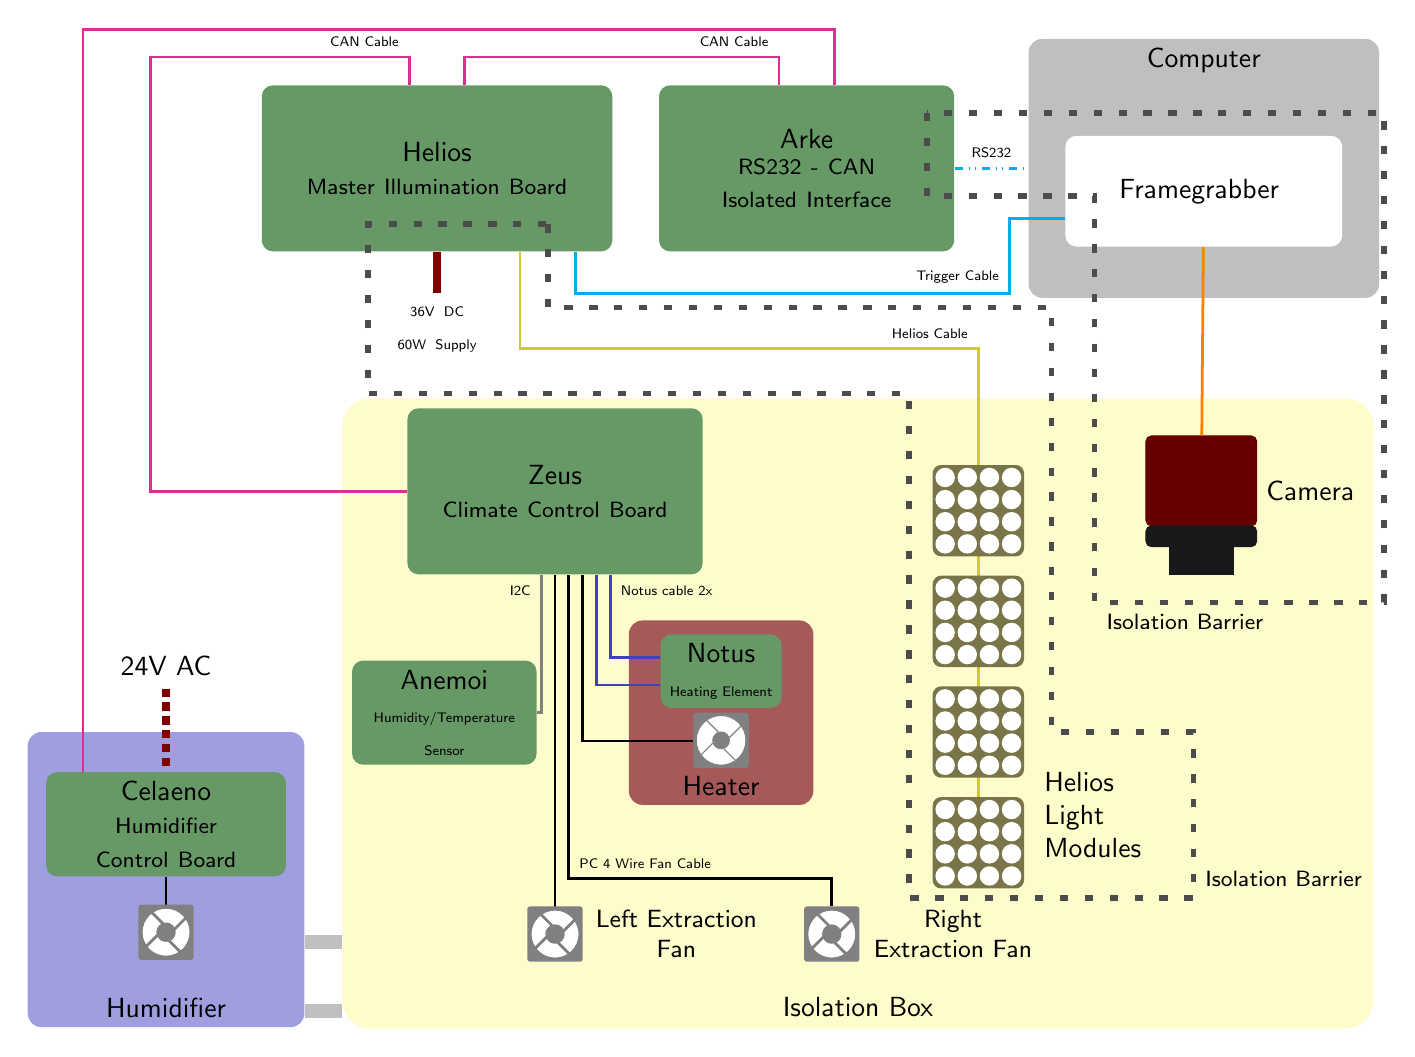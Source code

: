 \begin{tikzpicture} [font=\sffamily,
  pcfan/.style={draw=black,line width=0.1em},
  notus/.style={draw=blue!50!gray,line width=0.1em},
  i2c/.style={draw=gray,line width=0.1em},
  helios/.style={draw=yellow!80!black,line width=0.1em},
  vent/.style={draw=gray!50!white,double distance=2em,line width=0.5em},
  cxp/.style={draw=orange,line width=0.1em},
  rs232/.style={draw=cyan,dash dot dot,line width=0.1em},
  can/.style={draw=magenta!80!gray,line width=0.1em},
  V24AC/.style={draw=red!50!black,dotted,line width=0.3em},
  V36/.style={draw=red!50!black,line width=0.3em},
  trigger/.style={draw=cyan,line width=0.1em},
  isolation/.style={draw=black!70!white,loosely dashed, line width=0.2em},
  container/.style={rectangle,rounded corners=0.5em,fill=red!30!gray},
  pcb/.style={rectangle,rounded corners,fill=green!20!gray, text centered, align=center},
  label/.style={text width=6em,font=\sffamily\small, text centered},
  fan/.pic={
    \node[rectangle,minimum height=2em,minimum width=2em, rounded corners=0.1em,fill=gray] at (0,0){};
    \draw[gray,fill=white] (0,0) circle(0.9em);
    \draw[gray] (0.3em,0.1em) -- (0.75em,0.55em);
    \draw[gray] (-0.1em,0.3em) -- (-0.55em,0.75em);
    \draw[gray] (-0.3em,-0.1em) -- (-0.75em,-0.55em);
    \draw[gray] (0.1em,-0.3em) -- (0.55em,-0.75em);
    \draw[gray,fill=gray] (0,0) circle(0.3em);
  },
  camera/.pic={
    \draw[red!40!black,rounded corners=0.2em,fill=red!40!black] (-2em,-1.25em) rectangle(2em,2em);
    \draw[white!10!black,rounded corners=0.2em,fill=white!10!black] (-2em,-1.25em) rectangle(2em,-2em);
    \draw[white!10!black,fill=white!10!black] (-1.15em,-2em) rectangle(1.15em,-3em);
  },
  light_module/.pic={
    \draw[yellow!40!black,rounded corners=0.25em,fill=yellow!40!black] (-1.6em,-1.6em) rectangle(1.6em,1.6em);
    \foreach \i in {-1.2em,-0.4em,0.4em,1.2em} \foreach \j in {-1.2em,-0.4em,0.4em,1.2em} \draw[white,fill=white] (\i,\j) circle(0.3em);
    }
  ]
  \node[pcb,text width=10em,minimum height=6em] (zeus) at (0,0) {Zeus\\ \footnotesize Climate Control Board };
  \node[pcb,text width=6em,below of= zeus,node distance=8em,xshift=-4em] (anemoi) {Anemoi\\ \tiny Humidity/Temperature Sensor};


  \node[container,below of=zeus,node distance=8em,xshift=6em,text width=6em,text height=6em,text centered] (heater) {Heater};
  \path (heater) ++ (0,-1em) pic {fan};
  \node[pcb,above of=heater,node distance=1.5em] (notus) {Notus \\ \tiny Heating Element};

  \path (zeus.east) ++ (18em,0) node[minimum height=4em](camera){} pic{camera} node[right=2em] (camera_label){Camera};

  \path[helios] (camera_label.south) ++ (-12em,0em) node[minimum height=3.2em,minimum width=3.2em] (helios_module_start) {} pic {light_module}
  --++ (0,-4em) pic {light_module}
  --++ (0,-4em) pic {light_module}
  --++ (0,-4em) pic {light_module}node[right=2em,yshift=1em,text width=4em](helios_label){Helios Light Modules}
  ++ (0,-6em) node (light_module_end){};

  \begin{pgfonlayer}{background}
  \node[rounded corners=1em,fit=(zeus) (anemoi) (light_module_end) (helios_label) (camera_label),text height=22em, align=left,fill=yellow!20!white,align=center] (isolation_box) {Isolation Box};
  \end{pgfonlayer}

  \node[left of=isolation_box,yshift=-6em,node distance=25em,container,fill=blue!50!gray!50!white,minimum width=10em,text height=10em] (humidifier) {Humidifier};

  \path[vent] (humidifier.east) ++ (0,-3.5em) |- ($(isolation_box.west)+(0,-9.5em)$);
  \node[above of=humidifier,node distance=2em,pcb,text width=8em] (celaeno) {Celaeno \\ \footnotesize Humidifier \mbox{Control} Board};
  \path[pcfan] (celaeno.south) --++ (0,-2em) pic {fan};

  \node[above of= isolation_box, node distance=15em,anchor=south,xshift=12.5em,container,fill=gray!50!white,text centered, text width=12em,text depth=8em] (computer) {Computer};

  \node[pcb,fill=white,below of=computer,anchor=south, minimum width=10em,minimum height=4em] (fg) { Framegrabber };

  \node[pcb,left of= computer,anchor=east,node distance=9em, text width=10em, minimum height=6em] (arke) {Arke \\ \footnotesize RS232 - CAN \\ \footnotesize Isolated Interface};

  \node[pcb,left of= arke,anchor=east,node distance=7em, text width=12em, minimum height=6em] (helios) {Helios \\ \footnotesize Master \mbox{Illumination} Board};



  \path[cxp] (fg) --++ (camera);

  \path[rs232] (arke) -- node[above]{\tiny RS232} (computer);
  \path[helios] (helios.south) ++ (3em,0) --++(0,-3.5em) -| node[above left]{\tiny Helios Cable}   (helios_module_start);
  \path[V36](helios.south) ++ (0em,-1.5em) node[below,text width=4em, text centered](V36_label){\tiny 36V DC 60W Supply} -- (helios);

  \path[isolation] (helios.south) ++ (4em,1em) --++(0,-3em) -| ($(helios_module_start.east) + (1em,0)$) |- ($(helios_label.east)+(1em,3em)$) |- node[above right]{\footnotesize Isolation Barrier} ($(light_module_end) + (-2.5em,4em)$) |- ($(V36_label.south)+(0,-1em)$) -| ($(helios.south) + (-2.5em,1em)$) --++(6.5em,0);


  \path[isolation] (arke.east) ++ (-1em,2em) --++(0,-3em) -| ($(camera.west) + (-3.5em,0)$) |- node[below right]{\footnotesize Isolation Barrier}($(camera.south)+(3em,-2em)$) -| ($(fg.east) + (1.5em,0em)$) |- ($(arke.east) + (-1em,2em)$);


  \path[trigger] (helios.south) ++ (5em,0) --++(0,-1.5em) -| node[above left]{\tiny Trigger Cable}($(fg.west)+(-2em,-1em)$) --++ (2em,0);

  \path[can] (arke.north) ++ (1em,0) --++ (0,2em) -| ($(celaeno.north)+(-3em,0)$) -- (celaeno);
  \path[can] (arke.north) ++ (-1em,0) --++ (0,1em) node[above left]{\tiny CAN Cable}-| ($(helios.north)+(1em,0)$);
  \path[can] (helios.north) ++ (-1em,0) --++ (0,1em) node[above left]{\tiny CAN Cable}-| ($(helios.west)+(-4em,0)$) |- (zeus);
  \path[pcfan] (zeus.south) ++ (1.0em,0) |-++ (4em,-6em);

  \path[notus] (zeus.south) ++(1.5em,0) |- ($(notus.west)+(0,-0.5em)$);
  \path[notus] (zeus.south) ++(2.0em,0) node[below right]{\tiny Notus cable 2x}|- ($(notus.west)+(0,0.5em)$);
  \path[i2c] (zeus.south) ++ (-0.5em,0) node[below left]{\tiny I2C}|- (anemoi);


  \path[pcfan] (zeus.south) ++ (0em,0) -- (0em,-16em) pic{fan} node[label,right=1em] {Left \mbox{Extraction} Fan} ++ (10em,0) pic{fan} node[label,right=1em](refan_label) {Right \mbox{Extraction} Fan};
  \path[pcfan] (zeus.south) ++ (0.5em,0) -- (0.5em,-14em) node[above right]{\tiny PC 4 Wire Fan Cable}-| (10em,-15em) ;


  \path[V24AC] (celaeno.north) ++ (0,3em) node[above,text width=4em, text centered]{24V AC} -- (celaeno);

\end{tikzpicture}
%%% Local Variables:
%%% mode: latex
%%% TeX-master: ".tikz2pdf.tex"
%%% End:
